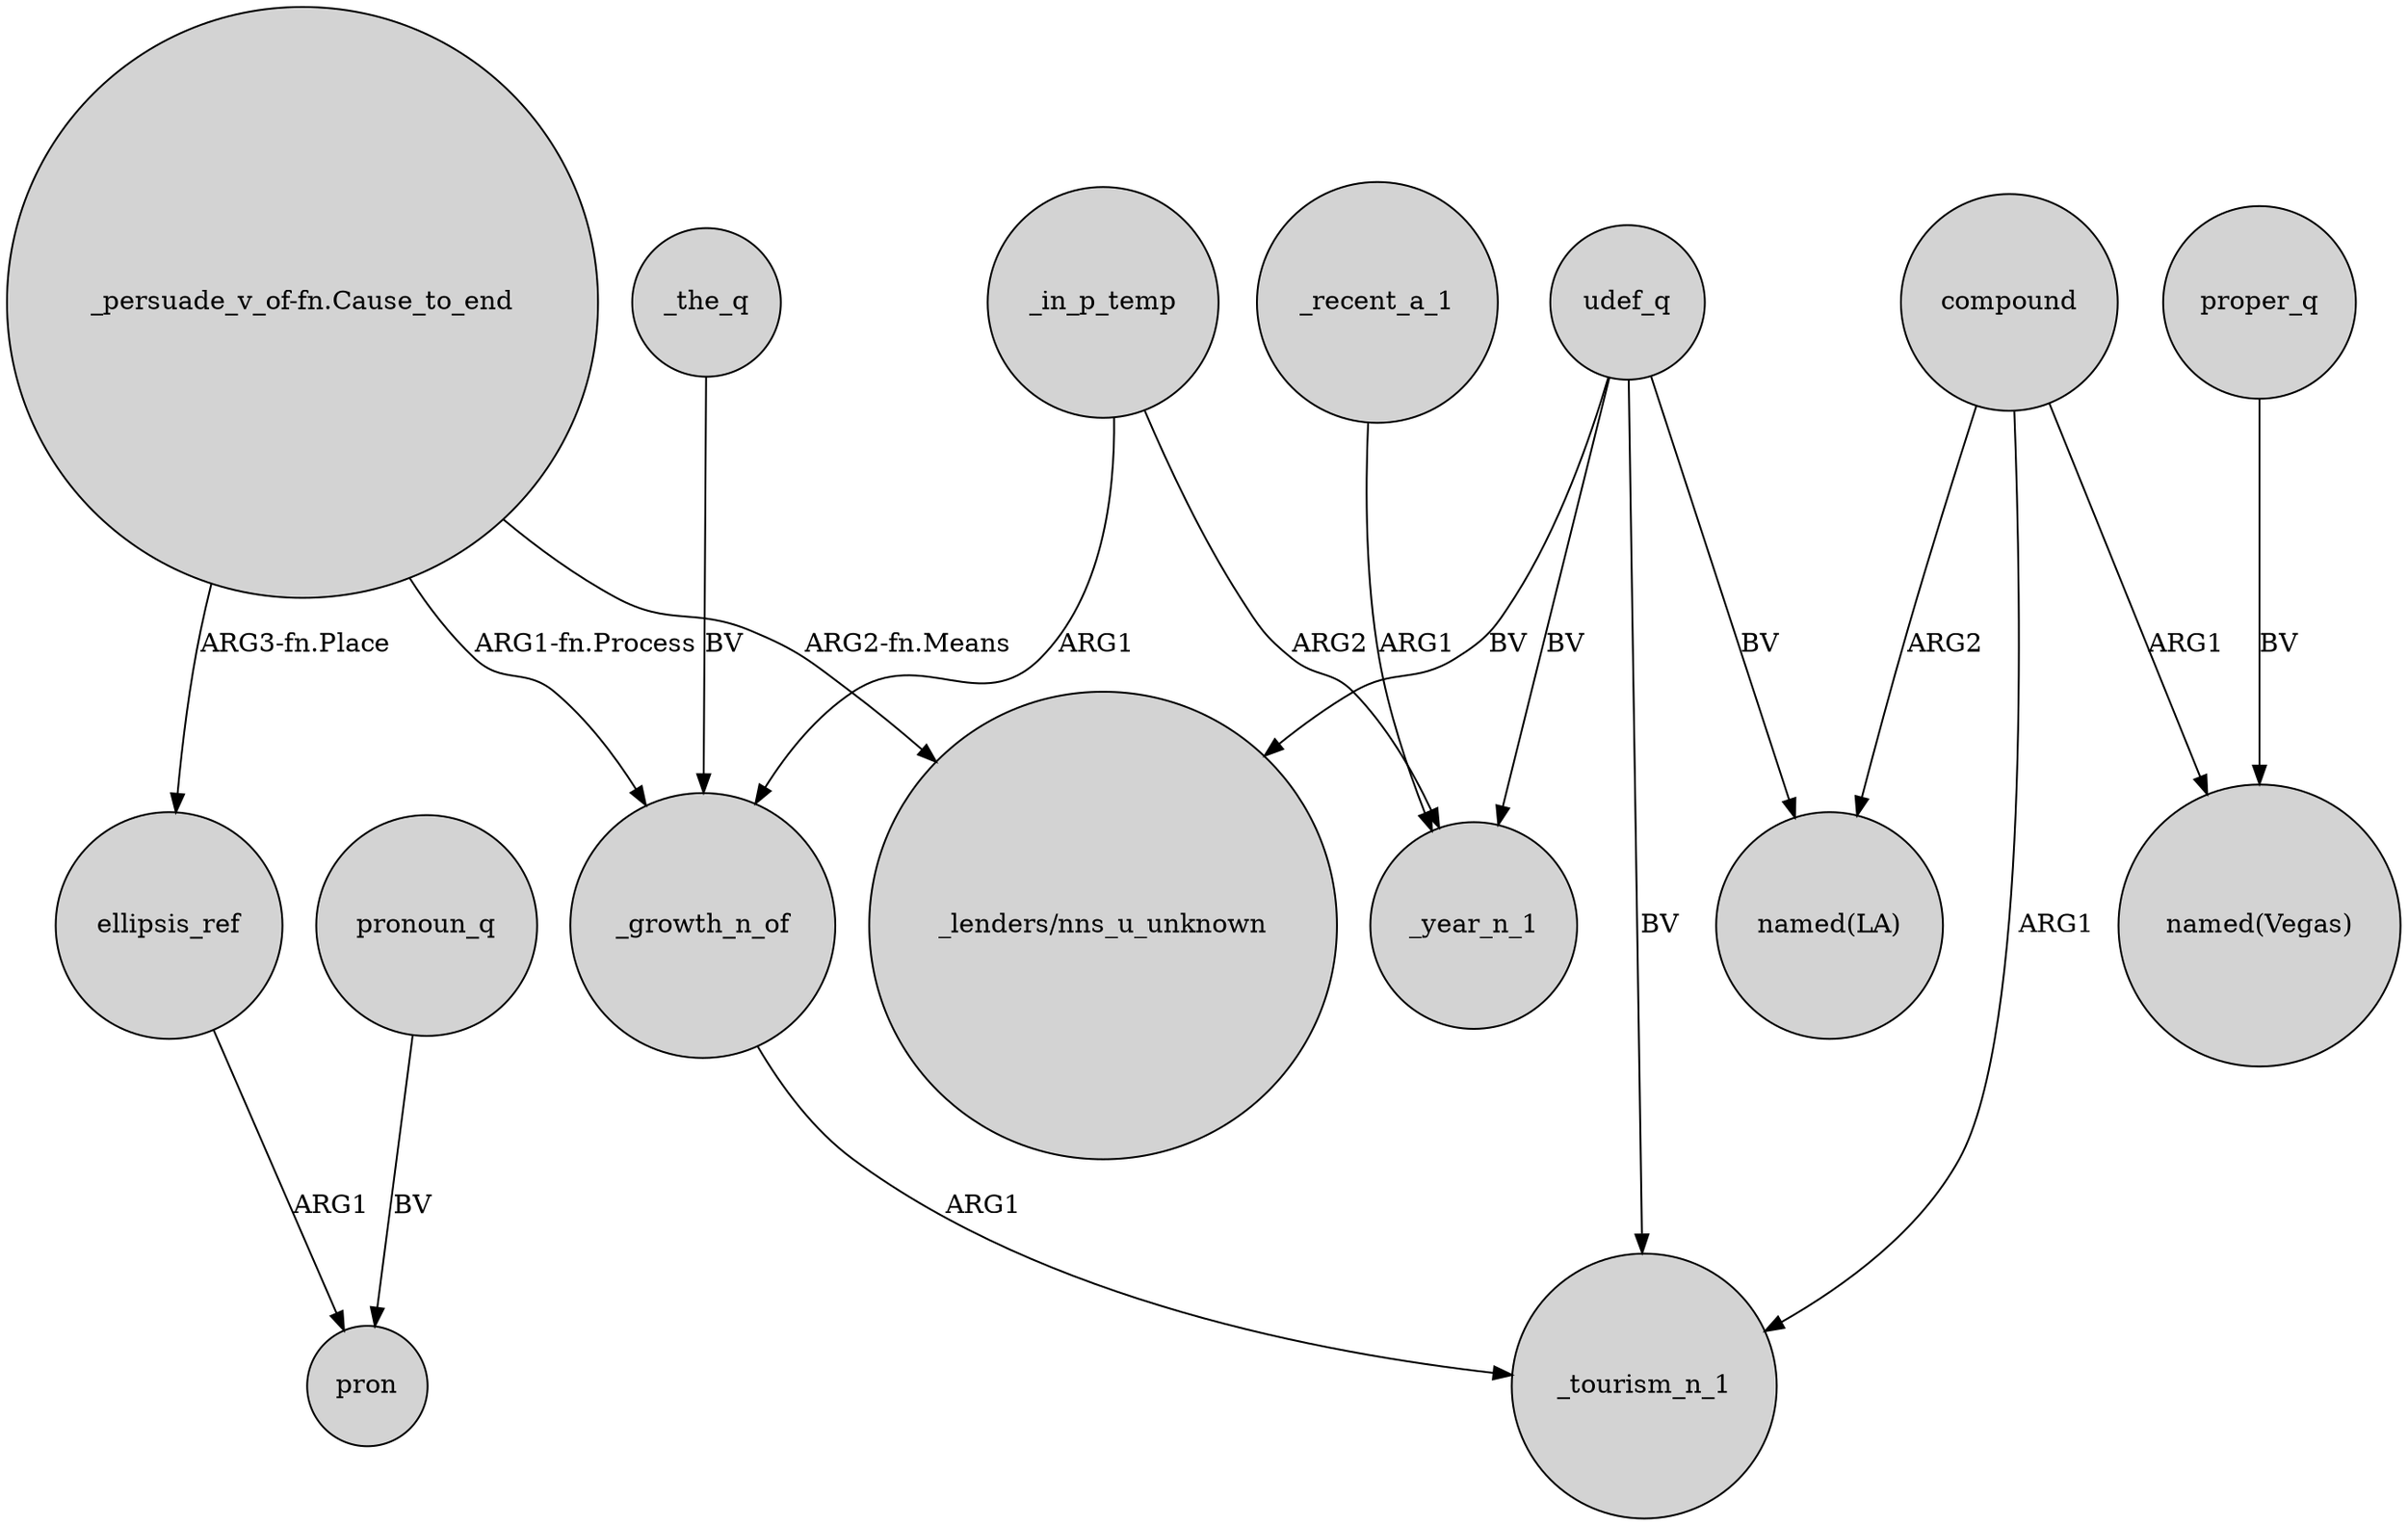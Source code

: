 digraph {
	node [shape=circle style=filled]
	"_persuade_v_of-fn.Cause_to_end" -> ellipsis_ref [label="ARG3-fn.Place"]
	compound -> "named(LA)" [label=ARG2]
	udef_q -> _year_n_1 [label=BV]
	_growth_n_of -> _tourism_n_1 [label=ARG1]
	_recent_a_1 -> _year_n_1 [label=ARG1]
	"_persuade_v_of-fn.Cause_to_end" -> _growth_n_of [label="ARG1-fn.Process"]
	_in_p_temp -> _growth_n_of [label=ARG1]
	udef_q -> "_lenders/nns_u_unknown" [label=BV]
	compound -> _tourism_n_1 [label=ARG1]
	compound -> "named(Vegas)" [label=ARG1]
	udef_q -> "named(LA)" [label=BV]
	ellipsis_ref -> pron [label=ARG1]
	udef_q -> _tourism_n_1 [label=BV]
	"_persuade_v_of-fn.Cause_to_end" -> "_lenders/nns_u_unknown" [label="ARG2-fn.Means"]
	pronoun_q -> pron [label=BV]
	_in_p_temp -> _year_n_1 [label=ARG2]
	_the_q -> _growth_n_of [label=BV]
	proper_q -> "named(Vegas)" [label=BV]
}
